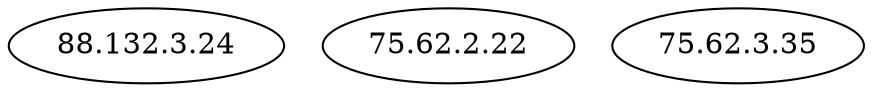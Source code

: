 // Attack Graph
digraph {
	"88.132.3.24"
	"88.132.3.24"
	"88.132.3.24"
	"75.62.2.22"
	"75.62.2.22"
	"75.62.3.35"
	"75.62.3.35"
	"88.132.3.24"
	"88.132.3.24"
	"75.62.2.22"
	"75.62.2.22"
	"75.62.3.35"
	"75.62.3.35"
}
